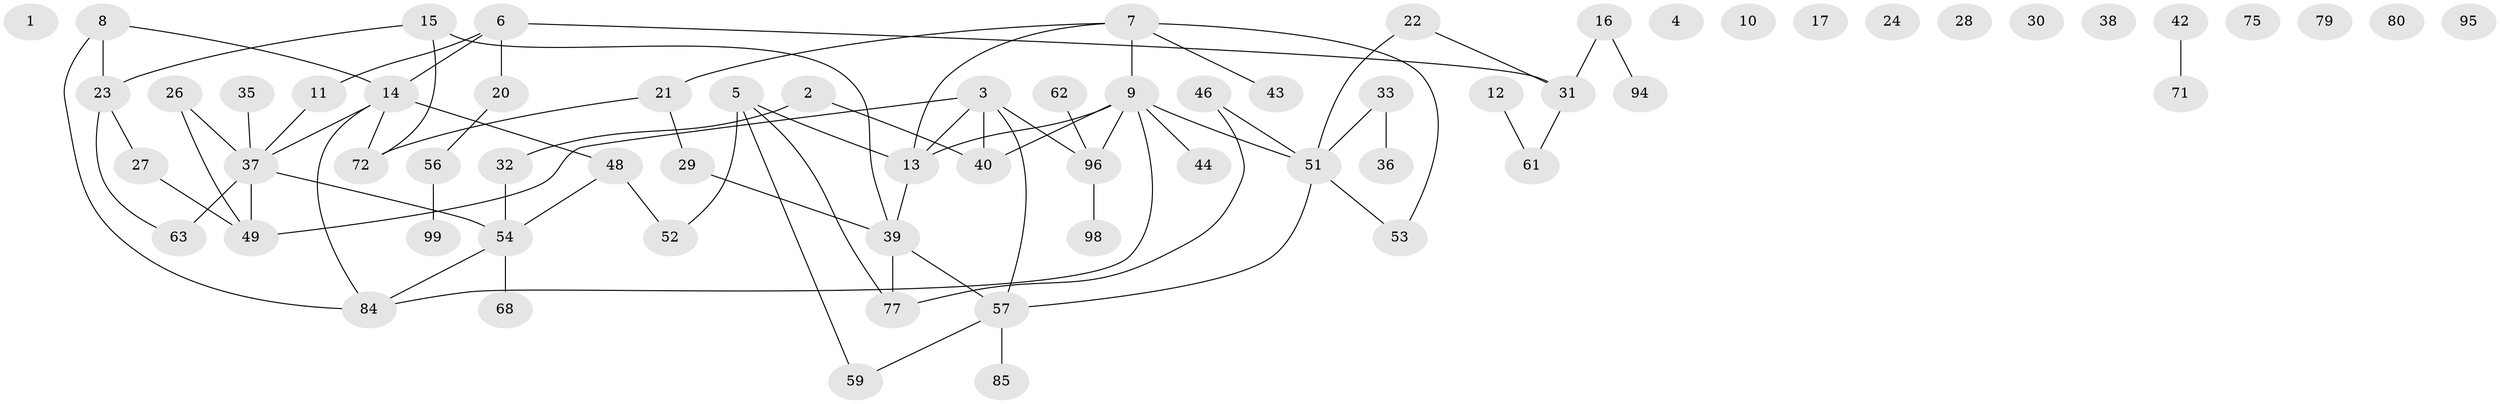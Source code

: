 // original degree distribution, {0: 0.12121212121212122, 3: 0.20202020202020202, 5: 0.04040404040404041, 4: 0.13131313131313133, 1: 0.20202020202020202, 2: 0.2828282828282828, 6: 0.020202020202020204}
// Generated by graph-tools (version 1.1) at 2025/41/03/06/25 10:41:20]
// undirected, 66 vertices, 76 edges
graph export_dot {
graph [start="1"]
  node [color=gray90,style=filled];
  1;
  2 [super="+25"];
  3 [super="+45"];
  4;
  5 [super="+19"];
  6;
  7 [super="+67"];
  8 [super="+69"];
  9 [super="+34"];
  10;
  11 [super="+78"];
  12 [super="+91"];
  13 [super="+18"];
  14 [super="+92"];
  15 [super="+41"];
  16;
  17;
  20 [super="+93"];
  21 [super="+47"];
  22 [super="+87"];
  23 [super="+50"];
  24;
  26 [super="+55"];
  27 [super="+66"];
  28;
  29;
  30;
  31 [super="+58"];
  32;
  33;
  35 [super="+97"];
  36;
  37 [super="+81"];
  38;
  39 [super="+65"];
  40;
  42;
  43;
  44 [super="+74"];
  46 [super="+70"];
  48 [super="+64"];
  49 [super="+83"];
  51 [super="+88"];
  52;
  53;
  54 [super="+90"];
  56 [super="+60"];
  57 [super="+89"];
  59;
  61;
  62;
  63 [super="+82"];
  68 [super="+73"];
  71 [super="+76"];
  72;
  75;
  77;
  79;
  80;
  84 [super="+86"];
  85;
  94;
  95;
  96;
  98;
  99;
  2 -- 32;
  2 -- 40;
  3 -- 96;
  3 -- 57;
  3 -- 49;
  3 -- 40;
  3 -- 13;
  5 -- 52;
  5 -- 59;
  5 -- 77;
  5 -- 13;
  6 -- 31;
  6 -- 14;
  6 -- 20;
  6 -- 11;
  7 -- 21;
  7 -- 43;
  7 -- 9;
  7 -- 53;
  7 -- 13;
  8 -- 14;
  8 -- 84;
  8 -- 23;
  9 -- 51;
  9 -- 96;
  9 -- 84;
  9 -- 40;
  9 -- 44;
  9 -- 13;
  11 -- 37;
  12 -- 61;
  13 -- 39;
  14 -- 72;
  14 -- 84;
  14 -- 48;
  14 -- 37;
  15 -- 72;
  15 -- 39;
  15 -- 23;
  16 -- 31;
  16 -- 94;
  20 -- 56;
  21 -- 72;
  21 -- 29;
  22 -- 51;
  22 -- 31;
  23 -- 63;
  23 -- 27;
  26 -- 49;
  26 -- 37;
  27 -- 49;
  29 -- 39;
  31 -- 61;
  32 -- 54;
  33 -- 36;
  33 -- 51;
  35 -- 37;
  37 -- 49;
  37 -- 54;
  37 -- 63 [weight=2];
  39 -- 77;
  39 -- 57;
  42 -- 71;
  46 -- 51;
  46 -- 77;
  48 -- 54;
  48 -- 52;
  51 -- 53;
  51 -- 57;
  54 -- 68;
  54 -- 84;
  56 -- 99;
  57 -- 85;
  57 -- 59;
  62 -- 96;
  96 -- 98;
}
